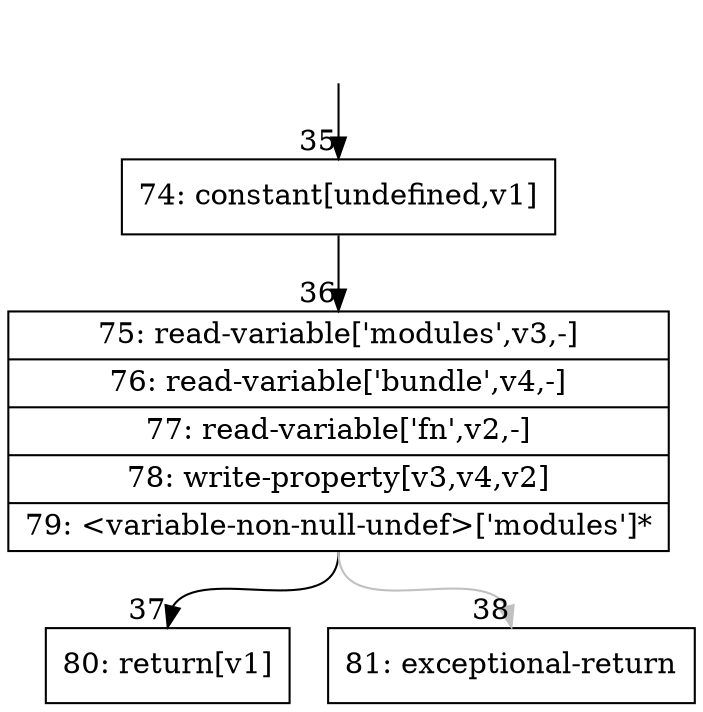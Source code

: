 digraph {
rankdir="TD"
BB_entry7[shape=none,label=""];
BB_entry7 -> BB35 [tailport=s, headport=n, headlabel="    35"]
BB35 [shape=record label="{74: constant[undefined,v1]}" ] 
BB35 -> BB36 [tailport=s, headport=n, headlabel="      36"]
BB36 [shape=record label="{75: read-variable['modules',v3,-]|76: read-variable['bundle',v4,-]|77: read-variable['fn',v2,-]|78: write-property[v3,v4,v2]|79: \<variable-non-null-undef\>['modules']*}" ] 
BB36 -> BB37 [tailport=s, headport=n, headlabel="      37"]
BB36 -> BB38 [tailport=s, headport=n, color=gray, headlabel="      38"]
BB37 [shape=record label="{80: return[v1]}" ] 
BB38 [shape=record label="{81: exceptional-return}" ] 
//#$~ 29
}
